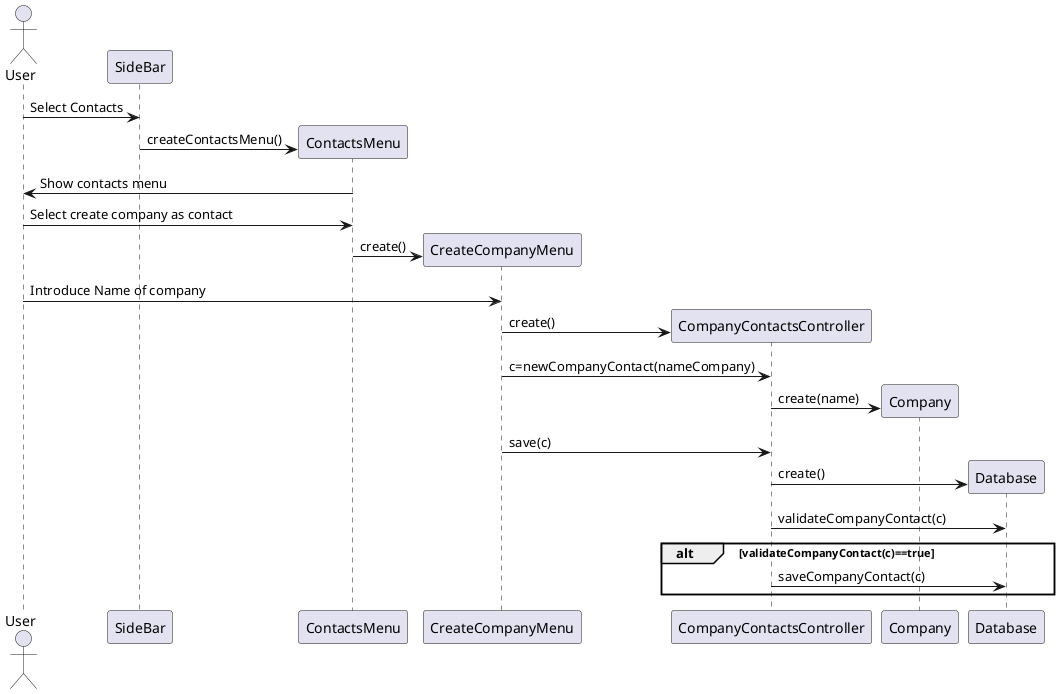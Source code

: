 @startuml

actor User 
participant SideBar as sb
participant ContactsMenu as menu
participant CreateCompanyMenu as menuCompany
participant CompanyContactsController as controller
participant Company as company
participant Database as db


User->sb: Select Contacts
create menu
sb->menu: createContactsMenu()
menu->User: Show contacts menu

User->menu: Select create company as contact

create menuCompany
menu->menuCompany: create()
User->menuCompany: Introduce Name of company

create controller
menuCompany->controller: create()
menuCompany->controller:c=newCompanyContact(nameCompany)

create company
controller->company: create(name)
menuCompany->controller: save(c)

create db
controller->db:create()
controller->db: validateCompanyContact(c)

alt validateCompanyContact(c)==true
    controller->db: saveCompanyContact(c)
end

@enduml
